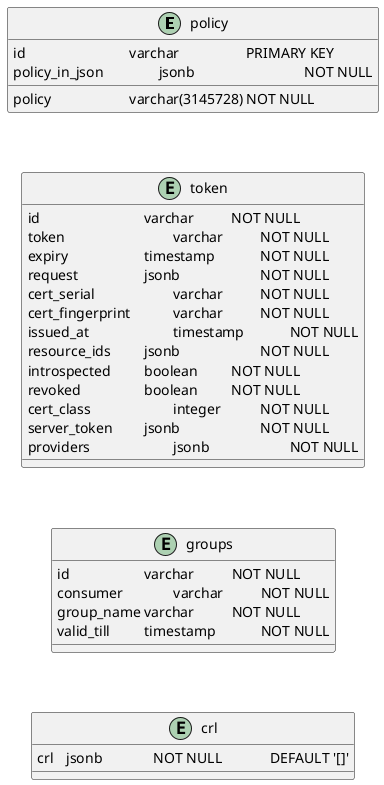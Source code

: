 @startuml
entity policy {
	id				varchar			PRIMARY KEY
	policy			varchar(3145728)	NOT NULL
	policy_in_json		jsonb				NOT NULL
}

entity token {
	id				varchar		NOT NULL
	token				varchar		NOT NULL
	expiry			timestamp		NOT NULL
	request			jsonb			NOT NULL
	cert_serial			varchar		NOT NULL
	cert_fingerprint		varchar		NOT NULL
	issued_at			timestamp		NOT NULL
	resource_ids		jsonb			NOT NULL
	introspected		boolean		NOT NULL
	revoked			boolean		NOT NULL
	cert_class			integer		NOT NULL
	server_token		jsonb			NOT NULL
	providers			jsonb			NOT NULL
}

entity groups {
	id			varchar		NOT NULL
	consumer		varchar		NOT NULL
	group_name	varchar		NOT NULL
	valid_till		timestamp		NOT NULL
}

entity crl {
	crl	jsonb		NOT NULL		DEFAULT '[]'
}

policy -[hidden]- token 
token -[hidden]- groups 
groups -[hidden]- crl
@enduml
